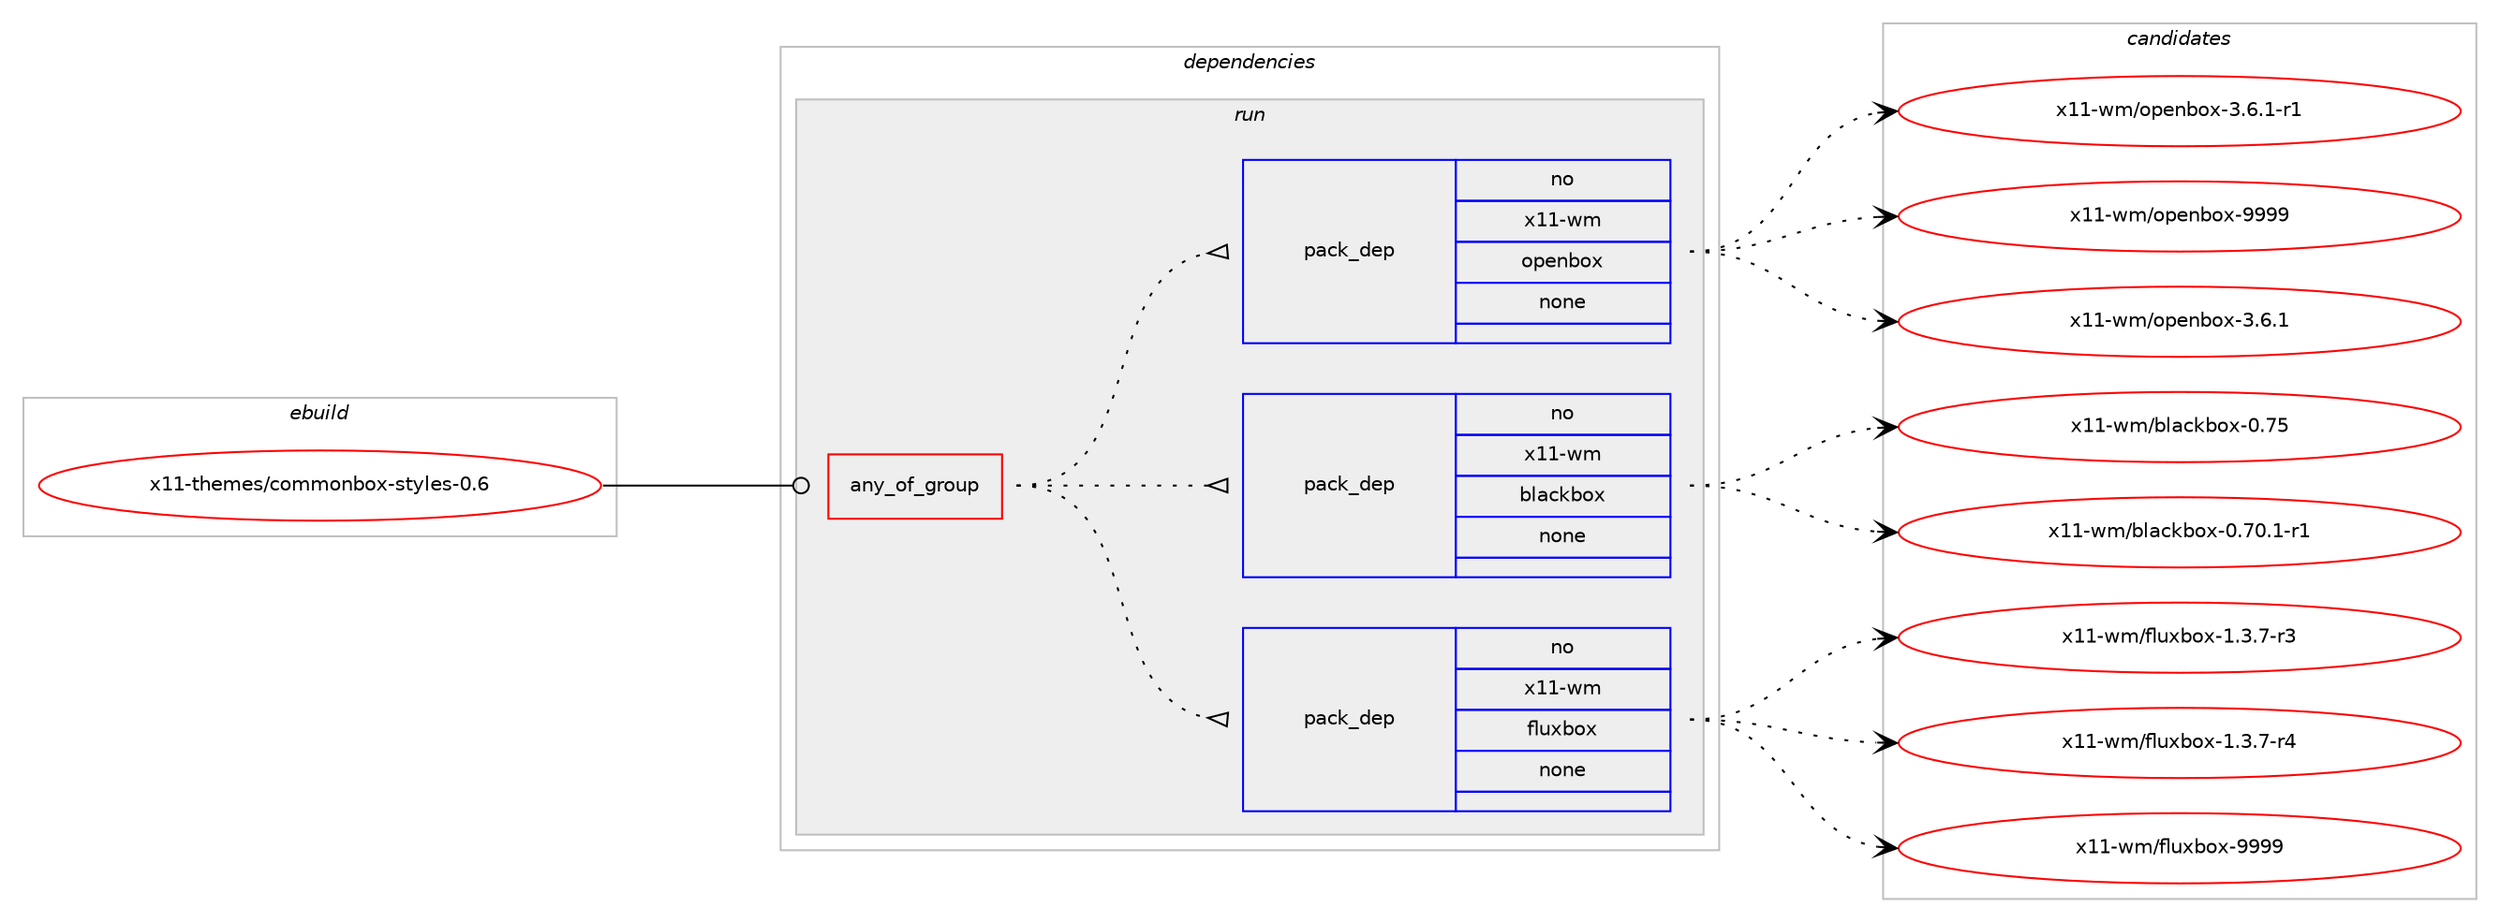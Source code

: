 digraph prolog {

# *************
# Graph options
# *************

newrank=true;
concentrate=true;
compound=true;
graph [rankdir=LR,fontname=Helvetica,fontsize=10,ranksep=1.5];#, ranksep=2.5, nodesep=0.2];
edge  [arrowhead=vee];
node  [fontname=Helvetica,fontsize=10];

# **********
# The ebuild
# **********

subgraph cluster_leftcol {
color=gray;
rank=same;
label=<<i>ebuild</i>>;
id [label="x11-themes/commonbox-styles-0.6", color=red, width=4, href="../x11-themes/commonbox-styles-0.6.svg"];
}

# ****************
# The dependencies
# ****************

subgraph cluster_midcol {
color=gray;
label=<<i>dependencies</i>>;
subgraph cluster_compile {
fillcolor="#eeeeee";
style=filled;
label=<<i>compile</i>>;
}
subgraph cluster_compileandrun {
fillcolor="#eeeeee";
style=filled;
label=<<i>compile and run</i>>;
}
subgraph cluster_run {
fillcolor="#eeeeee";
style=filled;
label=<<i>run</i>>;
subgraph any16188 {
dependency924559 [label=<<TABLE BORDER="0" CELLBORDER="1" CELLSPACING="0" CELLPADDING="4"><TR><TD CELLPADDING="10">any_of_group</TD></TR></TABLE>>, shape=none, color=red];subgraph pack687363 {
dependency924560 [label=<<TABLE BORDER="0" CELLBORDER="1" CELLSPACING="0" CELLPADDING="4" WIDTH="220"><TR><TD ROWSPAN="6" CELLPADDING="30">pack_dep</TD></TR><TR><TD WIDTH="110">no</TD></TR><TR><TD>x11-wm</TD></TR><TR><TD>fluxbox</TD></TR><TR><TD>none</TD></TR><TR><TD></TD></TR></TABLE>>, shape=none, color=blue];
}
dependency924559:e -> dependency924560:w [weight=20,style="dotted",arrowhead="oinv"];
subgraph pack687364 {
dependency924561 [label=<<TABLE BORDER="0" CELLBORDER="1" CELLSPACING="0" CELLPADDING="4" WIDTH="220"><TR><TD ROWSPAN="6" CELLPADDING="30">pack_dep</TD></TR><TR><TD WIDTH="110">no</TD></TR><TR><TD>x11-wm</TD></TR><TR><TD>blackbox</TD></TR><TR><TD>none</TD></TR><TR><TD></TD></TR></TABLE>>, shape=none, color=blue];
}
dependency924559:e -> dependency924561:w [weight=20,style="dotted",arrowhead="oinv"];
subgraph pack687365 {
dependency924562 [label=<<TABLE BORDER="0" CELLBORDER="1" CELLSPACING="0" CELLPADDING="4" WIDTH="220"><TR><TD ROWSPAN="6" CELLPADDING="30">pack_dep</TD></TR><TR><TD WIDTH="110">no</TD></TR><TR><TD>x11-wm</TD></TR><TR><TD>openbox</TD></TR><TR><TD>none</TD></TR><TR><TD></TD></TR></TABLE>>, shape=none, color=blue];
}
dependency924559:e -> dependency924562:w [weight=20,style="dotted",arrowhead="oinv"];
}
id:e -> dependency924559:w [weight=20,style="solid",arrowhead="odot"];
}
}

# **************
# The candidates
# **************

subgraph cluster_choices {
rank=same;
color=gray;
label=<<i>candidates</i>>;

subgraph choice687363 {
color=black;
nodesep=1;
choice12049494511910947102108117120981111204549465146554511451 [label="x11-wm/fluxbox-1.3.7-r3", color=red, width=4,href="../x11-wm/fluxbox-1.3.7-r3.svg"];
choice12049494511910947102108117120981111204549465146554511452 [label="x11-wm/fluxbox-1.3.7-r4", color=red, width=4,href="../x11-wm/fluxbox-1.3.7-r4.svg"];
choice12049494511910947102108117120981111204557575757 [label="x11-wm/fluxbox-9999", color=red, width=4,href="../x11-wm/fluxbox-9999.svg"];
dependency924560:e -> choice12049494511910947102108117120981111204549465146554511451:w [style=dotted,weight="100"];
dependency924560:e -> choice12049494511910947102108117120981111204549465146554511452:w [style=dotted,weight="100"];
dependency924560:e -> choice12049494511910947102108117120981111204557575757:w [style=dotted,weight="100"];
}
subgraph choice687364 {
color=black;
nodesep=1;
choice1204949451191094798108979910798111120454846554846494511449 [label="x11-wm/blackbox-0.70.1-r1", color=red, width=4,href="../x11-wm/blackbox-0.70.1-r1.svg"];
choice12049494511910947981089799107981111204548465553 [label="x11-wm/blackbox-0.75", color=red, width=4,href="../x11-wm/blackbox-0.75.svg"];
dependency924561:e -> choice1204949451191094798108979910798111120454846554846494511449:w [style=dotted,weight="100"];
dependency924561:e -> choice12049494511910947981089799107981111204548465553:w [style=dotted,weight="100"];
}
subgraph choice687365 {
color=black;
nodesep=1;
choice1204949451191094711111210111098111120455146544649 [label="x11-wm/openbox-3.6.1", color=red, width=4,href="../x11-wm/openbox-3.6.1.svg"];
choice12049494511910947111112101110981111204551465446494511449 [label="x11-wm/openbox-3.6.1-r1", color=red, width=4,href="../x11-wm/openbox-3.6.1-r1.svg"];
choice12049494511910947111112101110981111204557575757 [label="x11-wm/openbox-9999", color=red, width=4,href="../x11-wm/openbox-9999.svg"];
dependency924562:e -> choice1204949451191094711111210111098111120455146544649:w [style=dotted,weight="100"];
dependency924562:e -> choice12049494511910947111112101110981111204551465446494511449:w [style=dotted,weight="100"];
dependency924562:e -> choice12049494511910947111112101110981111204557575757:w [style=dotted,weight="100"];
}
}

}

